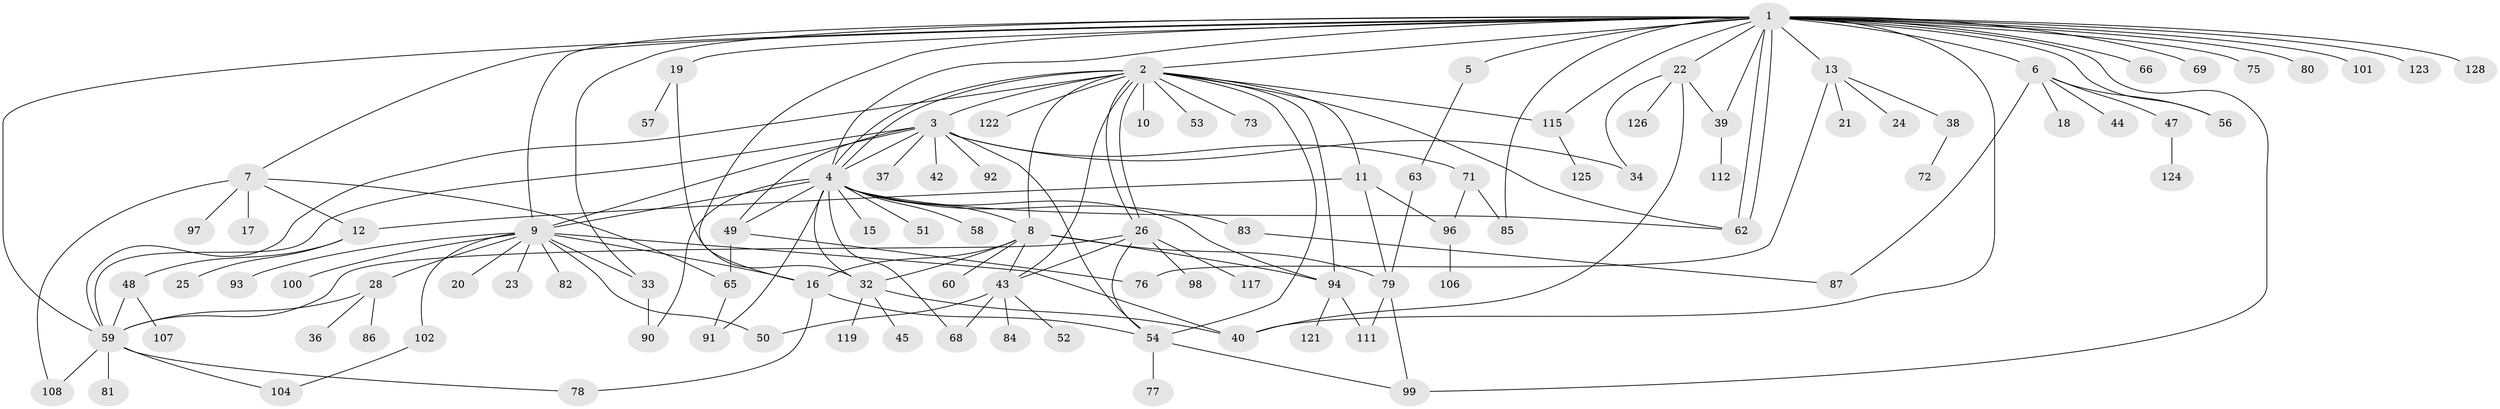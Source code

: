 // Generated by graph-tools (version 1.1) at 2025/52/02/27/25 19:52:00]
// undirected, 101 vertices, 153 edges
graph export_dot {
graph [start="1"]
  node [color=gray90,style=filled];
  1 [super="+29"];
  2 [super="+35"];
  3 [super="+27"];
  4 [super="+120"];
  5;
  6 [super="+114"];
  7 [super="+118"];
  8 [super="+31"];
  9 [super="+74"];
  10;
  11;
  12;
  13 [super="+14"];
  15;
  16;
  17;
  18;
  19;
  20;
  21;
  22 [super="+30"];
  23;
  24;
  25;
  26;
  28 [super="+61"];
  32;
  33;
  34;
  36;
  37;
  38 [super="+70"];
  39 [super="+41"];
  40 [super="+129"];
  42;
  43 [super="+46"];
  44;
  45;
  47;
  48;
  49;
  50;
  51 [super="+105"];
  52;
  53;
  54 [super="+55"];
  56;
  57 [super="+89"];
  58;
  59 [super="+67"];
  60;
  62 [super="+64"];
  63;
  65;
  66;
  68;
  69;
  71 [super="+110"];
  72;
  73;
  75;
  76 [super="+127"];
  77;
  78 [super="+109"];
  79 [super="+88"];
  80;
  81;
  82;
  83 [super="+95"];
  84;
  85;
  86;
  87;
  90;
  91 [super="+103"];
  92;
  93;
  94 [super="+113"];
  96;
  97;
  98;
  99;
  100;
  101;
  102;
  104;
  106;
  107;
  108;
  111;
  112;
  115 [super="+116"];
  117;
  119;
  121;
  122;
  123;
  124;
  125;
  126;
  128;
  1 -- 2;
  1 -- 4;
  1 -- 5;
  1 -- 6;
  1 -- 7;
  1 -- 9;
  1 -- 13 [weight=2];
  1 -- 16;
  1 -- 19;
  1 -- 22;
  1 -- 33;
  1 -- 39;
  1 -- 56;
  1 -- 59;
  1 -- 62;
  1 -- 62;
  1 -- 66;
  1 -- 69;
  1 -- 75;
  1 -- 80;
  1 -- 85;
  1 -- 99;
  1 -- 101;
  1 -- 115;
  1 -- 123;
  1 -- 128;
  1 -- 40;
  2 -- 3;
  2 -- 4;
  2 -- 4;
  2 -- 8;
  2 -- 10;
  2 -- 11;
  2 -- 26;
  2 -- 26;
  2 -- 43;
  2 -- 53;
  2 -- 54 [weight=2];
  2 -- 73;
  2 -- 94;
  2 -- 122;
  2 -- 115;
  2 -- 59;
  2 -- 62;
  3 -- 4;
  3 -- 9;
  3 -- 37;
  3 -- 42 [weight=2];
  3 -- 49;
  3 -- 59;
  3 -- 71;
  3 -- 92;
  3 -- 34;
  3 -- 54;
  4 -- 9;
  4 -- 15;
  4 -- 32;
  4 -- 49;
  4 -- 51;
  4 -- 58;
  4 -- 62;
  4 -- 68;
  4 -- 83;
  4 -- 90;
  4 -- 94;
  4 -- 8;
  4 -- 91;
  5 -- 63;
  6 -- 18;
  6 -- 44;
  6 -- 47;
  6 -- 87;
  6 -- 56;
  7 -- 12;
  7 -- 17;
  7 -- 65;
  7 -- 97;
  7 -- 108;
  8 -- 60;
  8 -- 43;
  8 -- 16;
  8 -- 32;
  8 -- 94;
  8 -- 79;
  9 -- 16;
  9 -- 20;
  9 -- 23;
  9 -- 28;
  9 -- 33;
  9 -- 50;
  9 -- 82;
  9 -- 93;
  9 -- 100;
  9 -- 102;
  9 -- 40;
  11 -- 12;
  11 -- 96;
  11 -- 79;
  12 -- 25;
  12 -- 48;
  13 -- 21;
  13 -- 38;
  13 -- 76;
  13 -- 24;
  16 -- 54;
  16 -- 78;
  19 -- 32;
  19 -- 57;
  22 -- 34;
  22 -- 39;
  22 -- 126;
  22 -- 40;
  26 -- 43;
  26 -- 54;
  26 -- 98;
  26 -- 117;
  26 -- 59;
  28 -- 36;
  28 -- 59;
  28 -- 86;
  32 -- 40;
  32 -- 45;
  32 -- 119;
  33 -- 90;
  38 -- 72;
  39 -- 112;
  43 -- 50;
  43 -- 52;
  43 -- 68;
  43 -- 84;
  47 -- 124;
  48 -- 59;
  48 -- 107;
  49 -- 65;
  49 -- 76;
  54 -- 99;
  54 -- 77;
  59 -- 78;
  59 -- 81;
  59 -- 108;
  59 -- 104;
  63 -- 79;
  65 -- 91;
  71 -- 96;
  71 -- 85;
  79 -- 111;
  79 -- 99;
  83 -- 87;
  94 -- 111;
  94 -- 121;
  96 -- 106;
  102 -- 104;
  115 -- 125;
}
